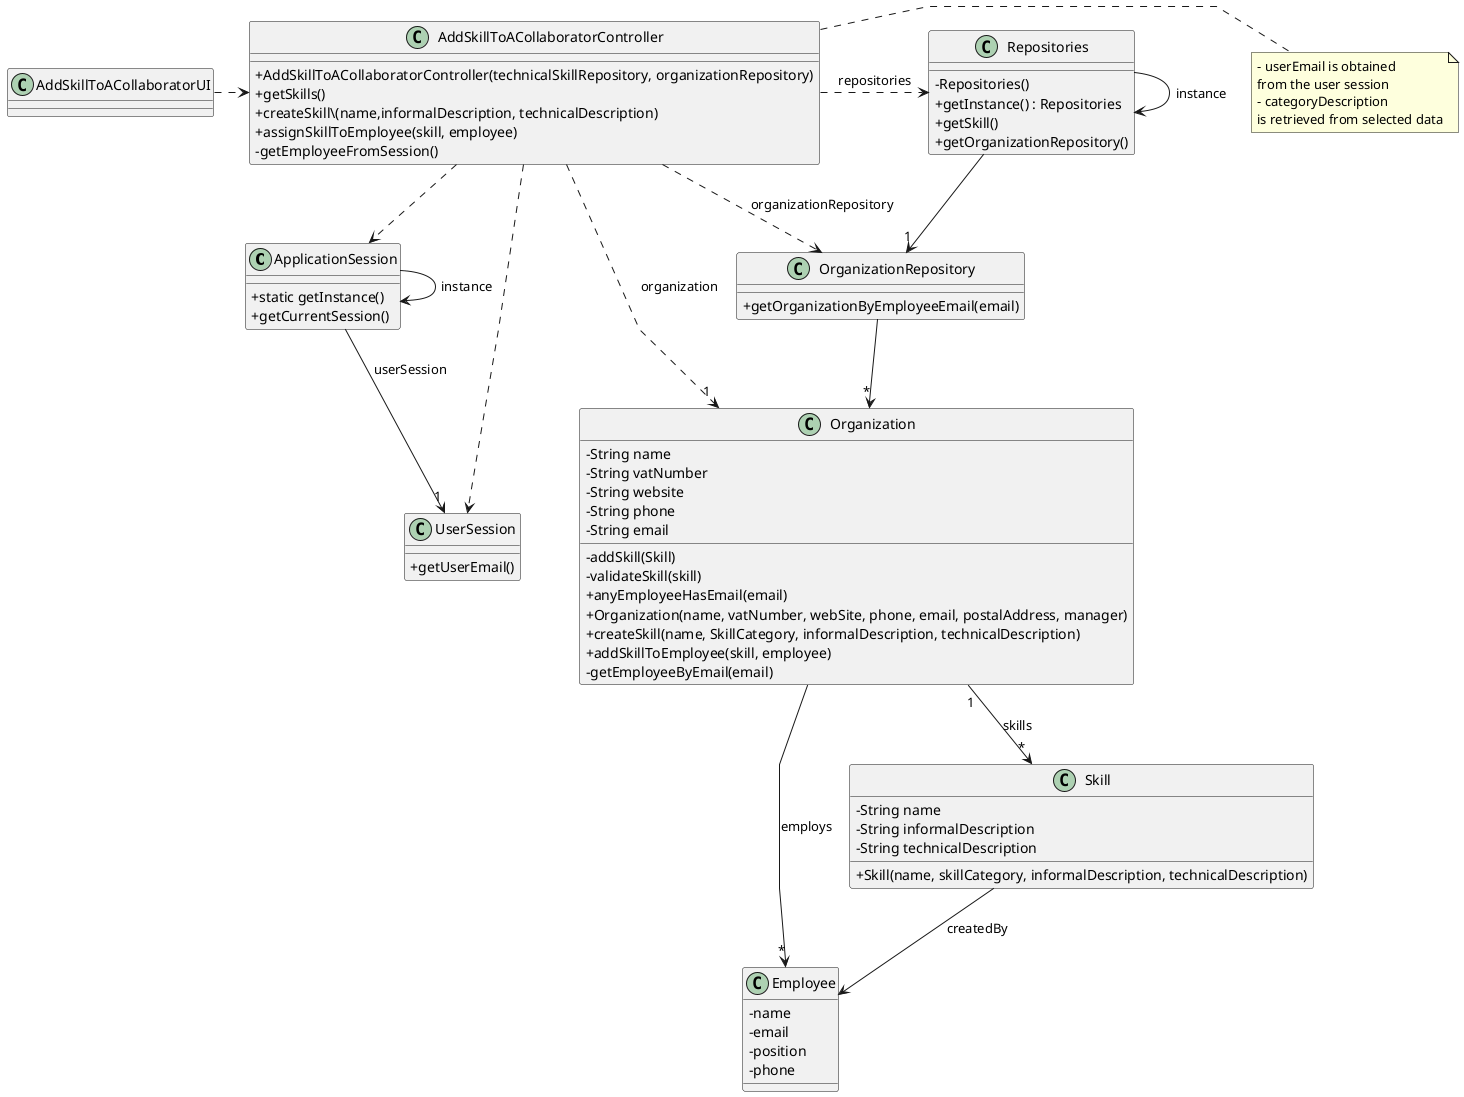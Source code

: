 @startuml
'skinparam monochrome true
skinparam packageStyle rectangle
skinparam shadowing false
skinparam linetype polyline
'skinparam linetype orto

skinparam classAttributeIconSize 0

'left to right direction

class ApplicationSession
{
    + static getInstance()
    + getCurrentSession()
}

class UserSession
{
    + getUserEmail()
}

class Employee {
    - name
    - email
    - position
    - phone
}

class Skill {
    - String name
    - String informalDescription
    - String technicalDescription


    + Skill(name, skillCategory, informalDescription, technicalDescription)
}

class Organization {
    - String name
    - String vatNumber
    - String website
    - String phone
    - String email

    - addSkill(Skill)
    - validateSkill(skill)
    + anyEmployeeHasEmail(email)
    + Organization(name, vatNumber, webSite, phone, email, postalAddress, manager)
    + createSkill(name, SkillCategory, informalDescription, technicalDescription)
    + addSkillToEmployee(skill, employee)
    - getEmployeeByEmail(email)

}


class OrganizationRepository {
    + getOrganizationByEmployeeEmail(email)
}

class Repositories {
    - Repositories()
    + getInstance() : Repositories
    + getSkill()
    + getOrganizationRepository()
}

class AddSkillToACollaboratorController {
    + AddSkillToACollaboratorController(technicalSkillRepository, organizationRepository)
    + getSkills()
    + createSkill\(name,informalDescription, technicalDescription)
    + assignSkillToEmployee(skill, employee)
    - getEmployeeFromSession()
}

note right of AddSkillToACollaboratorController
    - userEmail is obtained
    from the user session
    - categoryDescription
    is retrieved from selected data
end note


class AddSkillToACollaboratorUI {
}

Repositories -> Repositories : instance
ApplicationSession -> ApplicationSession : instance

AddSkillToACollaboratorUI .> AddSkillToACollaboratorController

AddSkillToACollaboratorController .> Repositories : repositories


AddSkillToACollaboratorController ..> OrganizationRepository : organizationRepository

Repositories --> "1" OrganizationRepository

OrganizationRepository --> "*" Organization
ApplicationSession --> "1" UserSession : userSession

AddSkillToACollaboratorController ..> "1" Organization : organization
AddSkillToACollaboratorController ..> ApplicationSession
AddSkillToACollaboratorController ..> UserSession
Organization "1" --> "*" Skill : skills
Skill --> Employee : createdBy

Organization --> "*" Employee : employs

@enduml